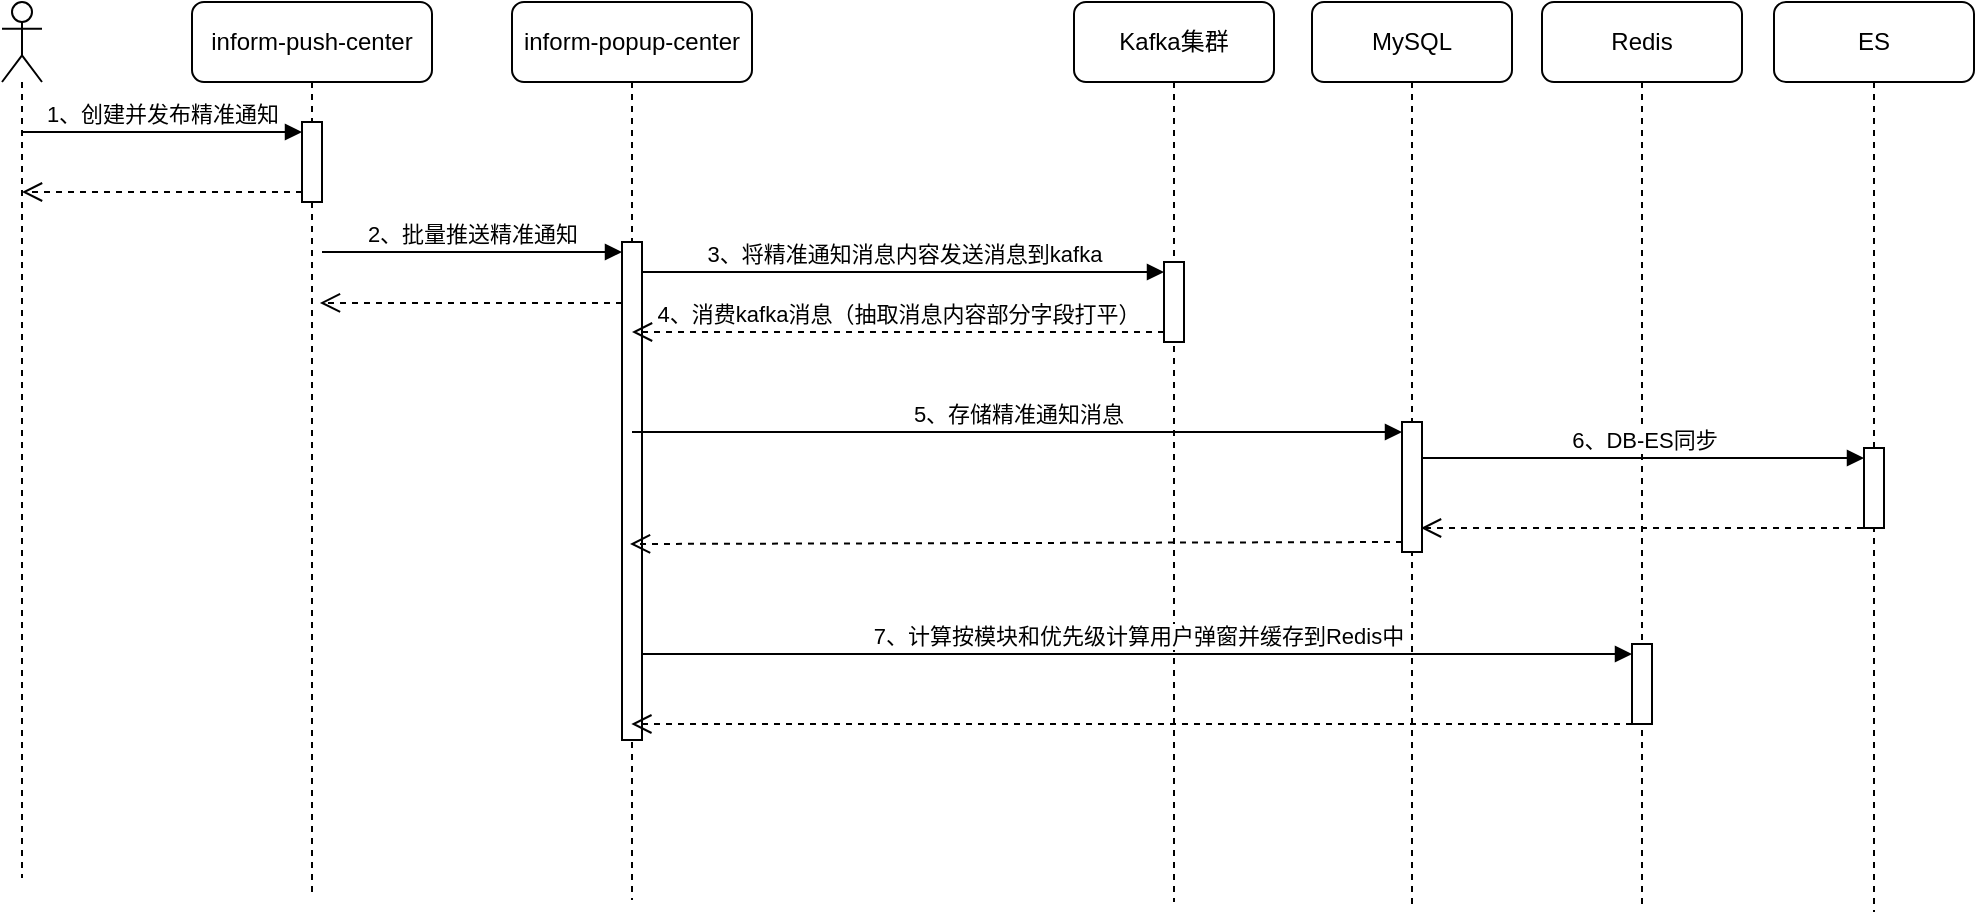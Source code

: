 <mxfile version="24.2.5" type="github">
  <diagram name="第 1 页" id="cdaN61lyTPZYb268lMRc">
    <mxGraphModel dx="2226" dy="1159" grid="0" gridSize="10" guides="1" tooltips="1" connect="1" arrows="1" fold="1" page="0" pageScale="1" pageWidth="827" pageHeight="1169" math="0" shadow="0">
      <root>
        <mxCell id="0" />
        <mxCell id="1" parent="0" />
        <mxCell id="aUPh2Q7bKIpOKddlwDB3-1" value="inform-push-center" style="shape=umlLifeline;whiteSpace=wrap;html=1;container=1;dropTarget=0;collapsible=0;recursiveResize=0;outlineConnect=0;portConstraint=eastwest;newEdgeStyle={&quot;curved&quot;:0,&quot;rounded&quot;:0};rounded=1;points=[[0,0,0,0,5],[0,1,0,0,-5],[1,0,0,0,5],[1,1,0,0,-5]];perimeter=rectanglePerimeter;targetShapes=umlLifeline;participant=label;" parent="1" vertex="1">
          <mxGeometry x="-375" y="-90" width="120" height="447" as="geometry" />
        </mxCell>
        <mxCell id="aUPh2Q7bKIpOKddlwDB3-3" value="" style="html=1;points=[[0,0,0,0,5],[0,1,0,0,-5],[1,0,0,0,5],[1,1,0,0,-5]];perimeter=orthogonalPerimeter;outlineConnect=0;targetShapes=umlLifeline;portConstraint=eastwest;newEdgeStyle={&quot;curved&quot;:0,&quot;rounded&quot;:0};" parent="aUPh2Q7bKIpOKddlwDB3-1" vertex="1">
          <mxGeometry x="55" y="60" width="10" height="40" as="geometry" />
        </mxCell>
        <mxCell id="aUPh2Q7bKIpOKddlwDB3-2" value="" style="shape=umlLifeline;perimeter=lifelinePerimeter;whiteSpace=wrap;html=1;container=1;dropTarget=0;collapsible=0;recursiveResize=0;outlineConnect=0;portConstraint=eastwest;newEdgeStyle={&quot;curved&quot;:0,&quot;rounded&quot;:0};participant=umlActor;" parent="1" vertex="1">
          <mxGeometry x="-470" y="-90" width="20" height="438" as="geometry" />
        </mxCell>
        <mxCell id="aUPh2Q7bKIpOKddlwDB3-4" value="1、创建并发布精准通知" style="html=1;verticalAlign=bottom;endArrow=block;curved=0;rounded=0;entryX=0;entryY=0;entryDx=0;entryDy=5;" parent="1" source="aUPh2Q7bKIpOKddlwDB3-2" target="aUPh2Q7bKIpOKddlwDB3-3" edge="1">
          <mxGeometry relative="1" as="geometry">
            <mxPoint x="-441" y="-25" as="sourcePoint" />
          </mxGeometry>
        </mxCell>
        <mxCell id="aUPh2Q7bKIpOKddlwDB3-5" value="" style="html=1;verticalAlign=bottom;endArrow=open;dashed=1;endSize=8;curved=0;rounded=0;exitX=0;exitY=1;exitDx=0;exitDy=-5;" parent="1" source="aUPh2Q7bKIpOKddlwDB3-3" target="aUPh2Q7bKIpOKddlwDB3-2" edge="1">
          <mxGeometry relative="1" as="geometry">
            <mxPoint x="-441" y="45" as="targetPoint" />
          </mxGeometry>
        </mxCell>
        <mxCell id="aUPh2Q7bKIpOKddlwDB3-6" value="inform-popup-center" style="shape=umlLifeline;perimeter=lifelinePerimeter;whiteSpace=wrap;html=1;container=1;dropTarget=0;collapsible=0;recursiveResize=0;outlineConnect=0;portConstraint=eastwest;newEdgeStyle={&quot;curved&quot;:0,&quot;rounded&quot;:0};rounded=1;" parent="1" vertex="1">
          <mxGeometry x="-215" y="-90" width="120" height="449" as="geometry" />
        </mxCell>
        <mxCell id="aUPh2Q7bKIpOKddlwDB3-7" value="" style="html=1;points=[[0,0,0,0,5],[0,1,0,0,-5],[1,0,0,0,5],[1,1,0,0,-5]];perimeter=orthogonalPerimeter;outlineConnect=0;targetShapes=umlLifeline;portConstraint=eastwest;newEdgeStyle={&quot;curved&quot;:0,&quot;rounded&quot;:0};" parent="aUPh2Q7bKIpOKddlwDB3-6" vertex="1">
          <mxGeometry x="55" y="120" width="10" height="249" as="geometry" />
        </mxCell>
        <mxCell id="aUPh2Q7bKIpOKddlwDB3-8" value="2、批量推送精准通知" style="html=1;verticalAlign=bottom;endArrow=block;curved=0;rounded=0;entryX=0;entryY=0;entryDx=0;entryDy=5;" parent="1" target="aUPh2Q7bKIpOKddlwDB3-7" edge="1">
          <mxGeometry relative="1" as="geometry">
            <mxPoint x="-310" y="35" as="sourcePoint" />
          </mxGeometry>
        </mxCell>
        <mxCell id="aUPh2Q7bKIpOKddlwDB3-9" value="" style="html=1;verticalAlign=bottom;endArrow=open;dashed=1;endSize=8;curved=0;rounded=0;entryX=0.533;entryY=0.803;entryDx=0;entryDy=0;entryPerimeter=0;" parent="1" source="aUPh2Q7bKIpOKddlwDB3-7" edge="1">
          <mxGeometry relative="1" as="geometry">
            <mxPoint x="-311.04" y="60.45" as="targetPoint" />
            <mxPoint x="-125" y="59.55" as="sourcePoint" />
          </mxGeometry>
        </mxCell>
        <mxCell id="aUPh2Q7bKIpOKddlwDB3-11" value="Kafka集群" style="shape=umlLifeline;perimeter=lifelinePerimeter;whiteSpace=wrap;html=1;container=1;dropTarget=0;collapsible=0;recursiveResize=0;outlineConnect=0;portConstraint=eastwest;newEdgeStyle={&quot;curved&quot;:0,&quot;rounded&quot;:0};rounded=1;" parent="1" vertex="1">
          <mxGeometry x="66" y="-90" width="100" height="450" as="geometry" />
        </mxCell>
        <mxCell id="aUPh2Q7bKIpOKddlwDB3-12" value="" style="html=1;points=[[0,0,0,0,5],[0,1,0,0,-5],[1,0,0,0,5],[1,1,0,0,-5]];perimeter=orthogonalPerimeter;outlineConnect=0;targetShapes=umlLifeline;portConstraint=eastwest;newEdgeStyle={&quot;curved&quot;:0,&quot;rounded&quot;:0};" parent="aUPh2Q7bKIpOKddlwDB3-11" vertex="1">
          <mxGeometry x="45" y="130" width="10" height="40" as="geometry" />
        </mxCell>
        <mxCell id="aUPh2Q7bKIpOKddlwDB3-13" value="3、将精准通知消息内容发送消息到kafka" style="html=1;verticalAlign=bottom;endArrow=block;curved=0;rounded=0;entryX=0;entryY=0;entryDx=0;entryDy=5;" parent="1" source="aUPh2Q7bKIpOKddlwDB3-7" target="aUPh2Q7bKIpOKddlwDB3-12" edge="1">
          <mxGeometry relative="1" as="geometry">
            <mxPoint x="-135" y="65" as="sourcePoint" />
            <mxPoint as="offset" />
          </mxGeometry>
        </mxCell>
        <mxCell id="aUPh2Q7bKIpOKddlwDB3-14" value="4、消费kafka消息（抽取消息内容部分字段打平）" style="html=1;verticalAlign=bottom;endArrow=open;dashed=1;endSize=8;curved=0;rounded=0;exitX=0;exitY=1;exitDx=0;exitDy=-5;" parent="1" source="aUPh2Q7bKIpOKddlwDB3-12" target="aUPh2Q7bKIpOKddlwDB3-6" edge="1">
          <mxGeometry x="0.001" relative="1" as="geometry">
            <mxPoint x="-135" y="135" as="targetPoint" />
            <mxPoint as="offset" />
          </mxGeometry>
        </mxCell>
        <mxCell id="aUPh2Q7bKIpOKddlwDB3-15" value="MySQL" style="shape=umlLifeline;perimeter=lifelinePerimeter;whiteSpace=wrap;html=1;container=1;dropTarget=0;collapsible=0;recursiveResize=0;outlineConnect=0;portConstraint=eastwest;newEdgeStyle={&quot;curved&quot;:0,&quot;rounded&quot;:0};rounded=1;" parent="1" vertex="1">
          <mxGeometry x="185" y="-90" width="100" height="454" as="geometry" />
        </mxCell>
        <mxCell id="aUPh2Q7bKIpOKddlwDB3-16" value="" style="html=1;points=[[0,0,0,0,5],[0,1,0,0,-5],[1,0,0,0,5],[1,1,0,0,-5]];perimeter=orthogonalPerimeter;outlineConnect=0;targetShapes=umlLifeline;portConstraint=eastwest;newEdgeStyle={&quot;curved&quot;:0,&quot;rounded&quot;:0};" parent="aUPh2Q7bKIpOKddlwDB3-15" vertex="1">
          <mxGeometry x="45" y="210" width="10" height="65" as="geometry" />
        </mxCell>
        <mxCell id="aUPh2Q7bKIpOKddlwDB3-17" value="5、存储精准通知消息" style="html=1;verticalAlign=bottom;endArrow=block;curved=0;rounded=0;entryX=0;entryY=0;entryDx=0;entryDy=5;" parent="1" target="aUPh2Q7bKIpOKddlwDB3-16" edge="1">
          <mxGeometry relative="1" as="geometry">
            <mxPoint x="-155" y="125" as="sourcePoint" />
          </mxGeometry>
        </mxCell>
        <mxCell id="aUPh2Q7bKIpOKddlwDB3-18" value="" style="html=1;verticalAlign=bottom;endArrow=open;dashed=1;endSize=8;curved=0;rounded=0;exitX=0;exitY=1;exitDx=0;exitDy=-5;exitPerimeter=0;" parent="1" edge="1" source="aUPh2Q7bKIpOKddlwDB3-16">
          <mxGeometry x="0.003" relative="1" as="geometry">
            <mxPoint x="-156" y="181" as="targetPoint" />
            <mxPoint x="219" y="181" as="sourcePoint" />
            <mxPoint as="offset" />
          </mxGeometry>
        </mxCell>
        <mxCell id="aUPh2Q7bKIpOKddlwDB3-19" value="Redis" style="shape=umlLifeline;perimeter=lifelinePerimeter;whiteSpace=wrap;html=1;container=1;dropTarget=0;collapsible=0;recursiveResize=0;outlineConnect=0;portConstraint=eastwest;newEdgeStyle={&quot;curved&quot;:0,&quot;rounded&quot;:0};rounded=1;" parent="1" vertex="1">
          <mxGeometry x="300" y="-90" width="100" height="453" as="geometry" />
        </mxCell>
        <mxCell id="aUPh2Q7bKIpOKddlwDB3-20" value="" style="html=1;points=[[0,0,0,0,5],[0,1,0,0,-5],[1,0,0,0,5],[1,1,0,0,-5]];perimeter=orthogonalPerimeter;outlineConnect=0;targetShapes=umlLifeline;portConstraint=eastwest;newEdgeStyle={&quot;curved&quot;:0,&quot;rounded&quot;:0};" parent="aUPh2Q7bKIpOKddlwDB3-19" vertex="1">
          <mxGeometry x="45" y="321" width="10" height="40" as="geometry" />
        </mxCell>
        <mxCell id="_7o04vM6hDN5XmNU9bIa-3" value="6、DB-ES同步" style="html=1;verticalAlign=bottom;endArrow=block;curved=0;rounded=0;entryX=0;entryY=0;entryDx=0;entryDy=5;" edge="1" target="_7o04vM6hDN5XmNU9bIa-2" parent="aUPh2Q7bKIpOKddlwDB3-19">
          <mxGeometry relative="1" as="geometry">
            <mxPoint x="-60" y="228" as="sourcePoint" />
          </mxGeometry>
        </mxCell>
        <mxCell id="_7o04vM6hDN5XmNU9bIa-4" value="" style="html=1;verticalAlign=bottom;endArrow=open;dashed=1;endSize=8;curved=0;rounded=0;exitX=0;exitY=1;exitDx=0;exitDy=-5;" edge="1" parent="aUPh2Q7bKIpOKddlwDB3-19">
          <mxGeometry relative="1" as="geometry">
            <mxPoint x="-60.5" y="263" as="targetPoint" />
            <mxPoint x="160.5" y="263" as="sourcePoint" />
          </mxGeometry>
        </mxCell>
        <mxCell id="aUPh2Q7bKIpOKddlwDB3-21" value="7、计算按模块和优先级计算用户弹窗并缓存到Redis中" style="html=1;verticalAlign=bottom;endArrow=block;curved=0;rounded=0;entryX=0;entryY=0;entryDx=0;entryDy=5;" parent="1" target="aUPh2Q7bKIpOKddlwDB3-20" edge="1">
          <mxGeometry relative="1" as="geometry">
            <mxPoint x="-150" y="236" as="sourcePoint" />
          </mxGeometry>
        </mxCell>
        <mxCell id="aUPh2Q7bKIpOKddlwDB3-22" value="" style="html=1;verticalAlign=bottom;endArrow=open;dashed=1;endSize=8;curved=0;rounded=0;" parent="1" edge="1">
          <mxGeometry x="-0.001" relative="1" as="geometry">
            <mxPoint x="-155.333" y="271" as="targetPoint" />
            <mxPoint x="345" y="271" as="sourcePoint" />
            <mxPoint as="offset" />
          </mxGeometry>
        </mxCell>
        <mxCell id="_7o04vM6hDN5XmNU9bIa-1" value="ES" style="shape=umlLifeline;perimeter=lifelinePerimeter;whiteSpace=wrap;html=1;container=1;dropTarget=0;collapsible=0;recursiveResize=0;outlineConnect=0;portConstraint=eastwest;newEdgeStyle={&quot;curved&quot;:0,&quot;rounded&quot;:0};rounded=1;" vertex="1" parent="1">
          <mxGeometry x="416" y="-90" width="100" height="455" as="geometry" />
        </mxCell>
        <mxCell id="_7o04vM6hDN5XmNU9bIa-2" value="" style="html=1;points=[[0,0,0,0,5],[0,1,0,0,-5],[1,0,0,0,5],[1,1,0,0,-5]];perimeter=orthogonalPerimeter;outlineConnect=0;targetShapes=umlLifeline;portConstraint=eastwest;newEdgeStyle={&quot;curved&quot;:0,&quot;rounded&quot;:0};" vertex="1" parent="_7o04vM6hDN5XmNU9bIa-1">
          <mxGeometry x="45" y="223" width="10" height="40" as="geometry" />
        </mxCell>
      </root>
    </mxGraphModel>
  </diagram>
</mxfile>
